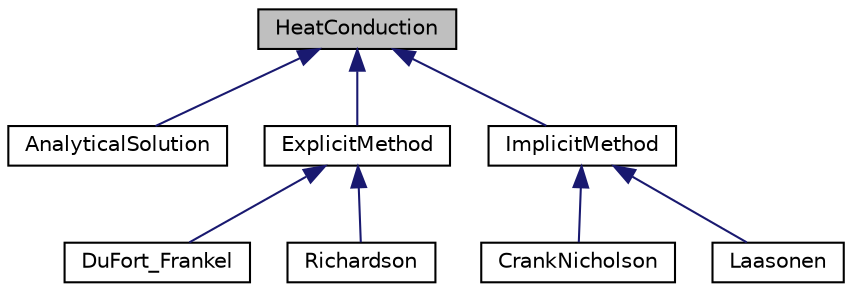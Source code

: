 digraph "HeatConduction"
{
  edge [fontname="Helvetica",fontsize="10",labelfontname="Helvetica",labelfontsize="10"];
  node [fontname="Helvetica",fontsize="10",shape=record];
  Node0 [label="HeatConduction",height=0.2,width=0.4,color="black", fillcolor="grey75", style="filled", fontcolor="black"];
  Node0 -> Node1 [dir="back",color="midnightblue",fontsize="10",style="solid",fontname="Helvetica"];
  Node1 [label="AnalyticalSolution",height=0.2,width=0.4,color="black", fillcolor="white", style="filled",URL="$class_analytical_solution.html",tooltip="Sub Class used to calculate the analytical solution. "];
  Node0 -> Node2 [dir="back",color="midnightblue",fontsize="10",style="solid",fontname="Helvetica"];
  Node2 [label="ExplicitMethod",height=0.2,width=0.4,color="black", fillcolor="white", style="filled",URL="$class_explicit_method.html",tooltip="Sub Abstract Class used to calculate the Explicit scheme. "];
  Node2 -> Node3 [dir="back",color="midnightblue",fontsize="10",style="solid",fontname="Helvetica"];
  Node3 [label="DuFort_Frankel",height=0.2,width=0.4,color="black", fillcolor="white", style="filled",URL="$class_du_fort___frankel.html",tooltip="Sub sub Class used to calculate the DuFort_Frankel scheme. "];
  Node2 -> Node4 [dir="back",color="midnightblue",fontsize="10",style="solid",fontname="Helvetica"];
  Node4 [label="Richardson",height=0.2,width=0.4,color="black", fillcolor="white", style="filled",URL="$class_richardson.html",tooltip="Sub sub Class used to calculate the Richardson scheme. "];
  Node0 -> Node5 [dir="back",color="midnightblue",fontsize="10",style="solid",fontname="Helvetica"];
  Node5 [label="ImplicitMethod",height=0.2,width=0.4,color="black", fillcolor="white", style="filled",URL="$class_implicit_method.html",tooltip="Sub Abstract Class used to calculate the Implicit scheme. "];
  Node5 -> Node6 [dir="back",color="midnightblue",fontsize="10",style="solid",fontname="Helvetica"];
  Node6 [label="CrankNicholson",height=0.2,width=0.4,color="black", fillcolor="white", style="filled",URL="$class_crank_nicholson.html",tooltip="Sub sub Class used to calculate the Crank-Nicholson scheme. "];
  Node5 -> Node7 [dir="back",color="midnightblue",fontsize="10",style="solid",fontname="Helvetica"];
  Node7 [label="Laasonen",height=0.2,width=0.4,color="black", fillcolor="white", style="filled",URL="$class_laasonen.html",tooltip="Sub sub Class used to calculate the Laasonen scheme. "];
}
